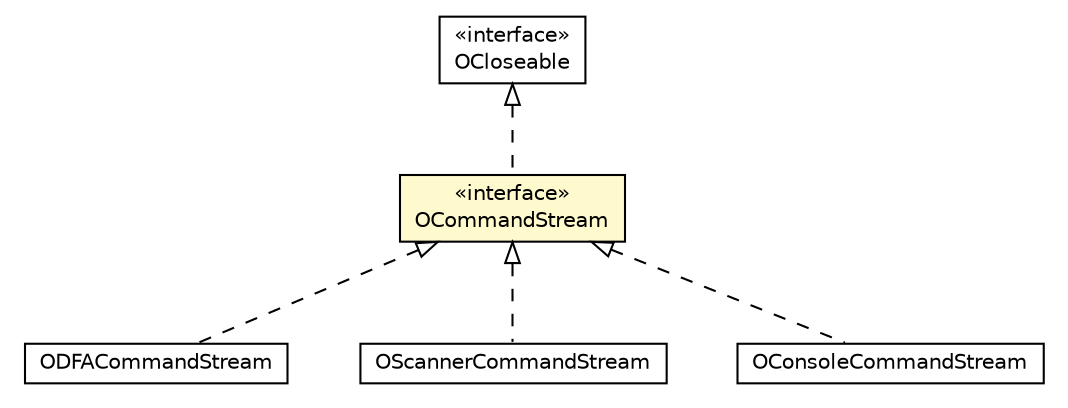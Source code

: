 #!/usr/local/bin/dot
#
# Class diagram 
# Generated by UMLGraph version R5_6-24-gf6e263 (http://www.umlgraph.org/)
#

digraph G {
	edge [fontname="Helvetica",fontsize=10,labelfontname="Helvetica",labelfontsize=10];
	node [fontname="Helvetica",fontsize=10,shape=plaintext];
	nodesep=0.25;
	ranksep=0.5;
	// com.orientechnologies.common.concur.resource.OCloseable
	c2167703 [label=<<table title="com.orientechnologies.common.concur.resource.OCloseable" border="0" cellborder="1" cellspacing="0" cellpadding="2" port="p" href="../concur/resource/OCloseable.html">
		<tr><td><table border="0" cellspacing="0" cellpadding="1">
<tr><td align="center" balign="center"> &#171;interface&#187; </td></tr>
<tr><td align="center" balign="center"> OCloseable </td></tr>
		</table></td></tr>
		</table>>, URL="../concur/resource/OCloseable.html", fontname="Helvetica", fontcolor="black", fontsize=10.0];
	// com.orientechnologies.common.console.ODFACommandStream
	c2167782 [label=<<table title="com.orientechnologies.common.console.ODFACommandStream" border="0" cellborder="1" cellspacing="0" cellpadding="2" port="p" href="./ODFACommandStream.html">
		<tr><td><table border="0" cellspacing="0" cellpadding="1">
<tr><td align="center" balign="center"> ODFACommandStream </td></tr>
		</table></td></tr>
		</table>>, URL="./ODFACommandStream.html", fontname="Helvetica", fontcolor="black", fontsize=10.0];
	// com.orientechnologies.common.console.OCommandStream
	c2167784 [label=<<table title="com.orientechnologies.common.console.OCommandStream" border="0" cellborder="1" cellspacing="0" cellpadding="2" port="p" bgcolor="lemonChiffon" href="./OCommandStream.html">
		<tr><td><table border="0" cellspacing="0" cellpadding="1">
<tr><td align="center" balign="center"> &#171;interface&#187; </td></tr>
<tr><td align="center" balign="center"> OCommandStream </td></tr>
		</table></td></tr>
		</table>>, URL="./OCommandStream.html", fontname="Helvetica", fontcolor="black", fontsize=10.0];
	// com.orientechnologies.common.console.OScannerCommandStream
	c2167785 [label=<<table title="com.orientechnologies.common.console.OScannerCommandStream" border="0" cellborder="1" cellspacing="0" cellpadding="2" port="p" href="./OScannerCommandStream.html">
		<tr><td><table border="0" cellspacing="0" cellpadding="1">
<tr><td align="center" balign="center"> OScannerCommandStream </td></tr>
		</table></td></tr>
		</table>>, URL="./OScannerCommandStream.html", fontname="Helvetica", fontcolor="black", fontsize=10.0];
	// com.orientechnologies.common.console.OConsoleCommandStream
	c2167787 [label=<<table title="com.orientechnologies.common.console.OConsoleCommandStream" border="0" cellborder="1" cellspacing="0" cellpadding="2" port="p" href="./OConsoleCommandStream.html">
		<tr><td><table border="0" cellspacing="0" cellpadding="1">
<tr><td align="center" balign="center"> OConsoleCommandStream </td></tr>
		</table></td></tr>
		</table>>, URL="./OConsoleCommandStream.html", fontname="Helvetica", fontcolor="black", fontsize=10.0];
	//com.orientechnologies.common.console.ODFACommandStream implements com.orientechnologies.common.console.OCommandStream
	c2167784:p -> c2167782:p [dir=back,arrowtail=empty,style=dashed];
	//com.orientechnologies.common.console.OCommandStream implements com.orientechnologies.common.concur.resource.OCloseable
	c2167703:p -> c2167784:p [dir=back,arrowtail=empty,style=dashed];
	//com.orientechnologies.common.console.OScannerCommandStream implements com.orientechnologies.common.console.OCommandStream
	c2167784:p -> c2167785:p [dir=back,arrowtail=empty,style=dashed];
	//com.orientechnologies.common.console.OConsoleCommandStream implements com.orientechnologies.common.console.OCommandStream
	c2167784:p -> c2167787:p [dir=back,arrowtail=empty,style=dashed];
}

